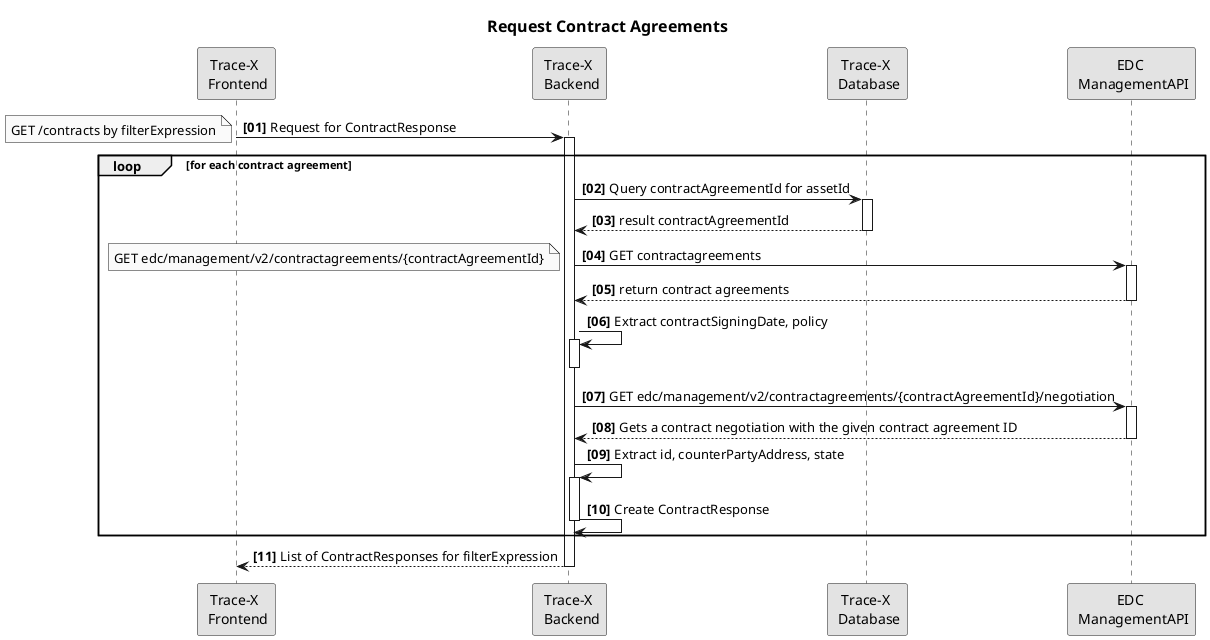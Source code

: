 @startuml
title
    == Request Contract Agreements
end title

autonumber "<B>[00]"
skinparam monochrome true
skinparam shadowing false
skinparam defaultFontName "Architects daughter"
skinparam linetype ortho

participant "Trace-X \n Frontend" as FE order 0
participant "Trace-X \n Backend" as BE order 1
participant "Trace-X \n Database" as DB order 2
participant "EDC \n ManagementAPI" as TXEDC order 3

FE -> BE: Request for ContractResponse
note left
    GET /contracts by filterExpression
end note

loop for each contract agreement
    activate BE
        BE -> DB: Query contractAgreementId for assetId
    activate DB
        DB --> BE: result contractAgreementId
    deactivate DB

    BE -> TXEDC: GET contractagreements
    note left
        GET edc/management/v2/contractagreements/{contractAgreementId}
    end note
    activate TXEDC
    TXEDC --> BE: return contract agreements
    deactivate TXEDC
    BE -> BE: Extract contractSigningDate, policy
    activate BE
    deactivate BE

    BE -> TXEDC: GET edc/management/v2/contractagreements/{contractAgreementId}/negotiation
    activate TXEDC
    TXEDC --> BE: Gets a contract negotiation with the given contract agreement ID
    deactivate TXEDC
    BE -> BE: Extract id, counterPartyAddress, state
    activate BE
    BE -> BE : Create ContractResponse
    deactivate BE

end loop

BE --> FE: List of ContractResponses for filterExpression
deactivate BE
autonumber stop
@enduml
